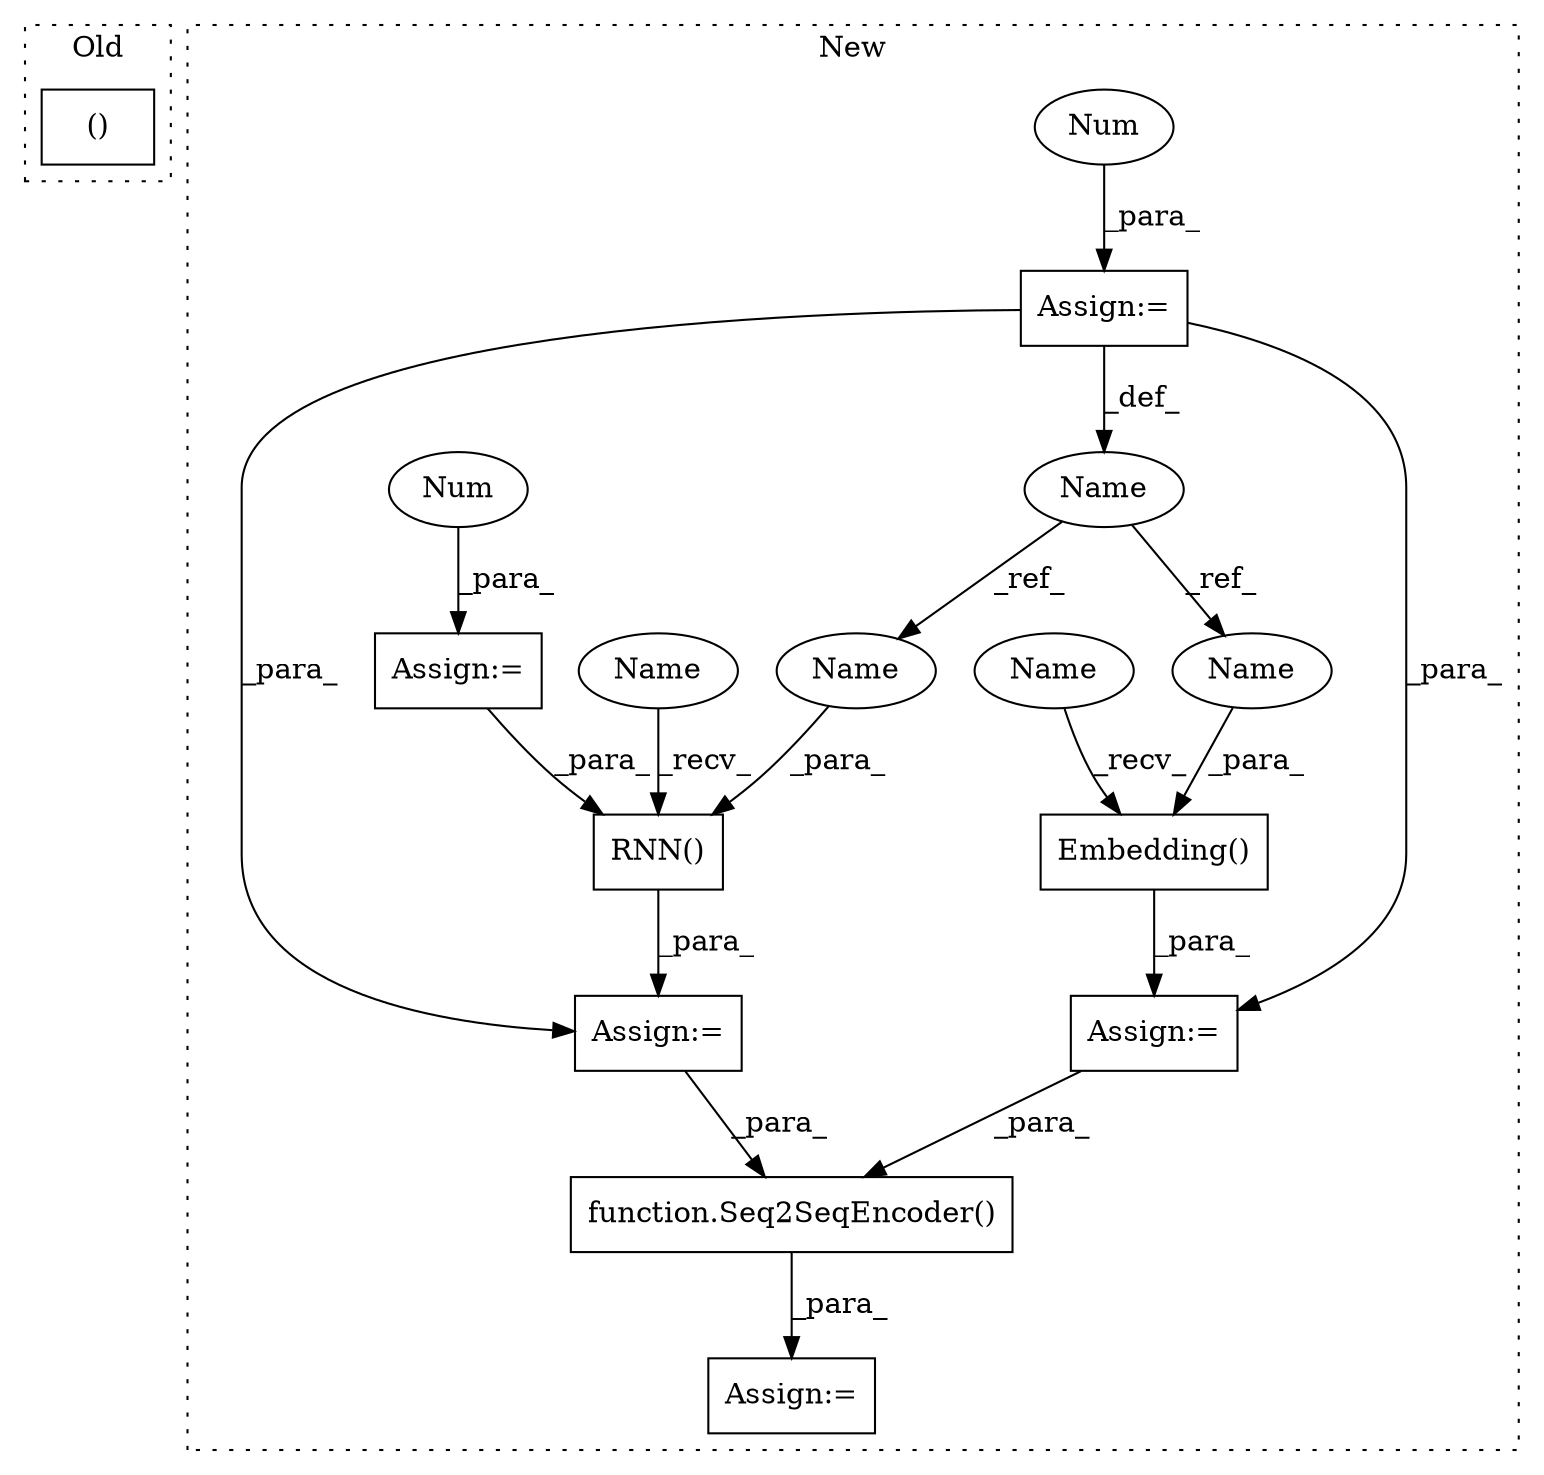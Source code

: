digraph G {
subgraph cluster0 {
1 [label="()" a="54" s="1767" l="13" shape="box"];
label = "Old";
style="dotted";
}
subgraph cluster1 {
2 [label="RNN()" a="75" s="1483,1517" l="7,135" shape="box"];
3 [label="Name" a="87" s="1216" l="14" shape="ellipse"];
4 [label="Embedding()" a="75" s="1421,1460" l="13,1" shape="box"];
5 [label="function.Seq2SeqEncoder()" a="75" s="1678,1713" l="15,1" shape="box"];
6 [label="Assign:=" a="68" s="1418" l="3" shape="box"];
7 [label="Assign:=" a="68" s="1230" l="3" shape="box"];
8 [label="Num" a="76" s="1233" l="2" shape="ellipse"];
9 [label="Assign:=" a="68" s="1256" l="3" shape="box"];
10 [label="Num" a="76" s="1259" l="2" shape="ellipse"];
11 [label="Assign:=" a="68" s="1675" l="3" shape="box"];
12 [label="Assign:=" a="68" s="1480" l="3" shape="box"];
13 [label="Name" a="87" s="1421" l="2" shape="ellipse"];
14 [label="Name" a="87" s="1483" l="2" shape="ellipse"];
15 [label="Name" a="87" s="1490" l="14" shape="ellipse"];
16 [label="Name" a="87" s="1446" l="14" shape="ellipse"];
label = "New";
style="dotted";
}
2 -> 12 [label="_para_"];
3 -> 15 [label="_ref_"];
3 -> 16 [label="_ref_"];
4 -> 6 [label="_para_"];
5 -> 11 [label="_para_"];
6 -> 5 [label="_para_"];
7 -> 6 [label="_para_"];
7 -> 3 [label="_def_"];
7 -> 12 [label="_para_"];
8 -> 7 [label="_para_"];
9 -> 2 [label="_para_"];
10 -> 9 [label="_para_"];
12 -> 5 [label="_para_"];
13 -> 4 [label="_recv_"];
14 -> 2 [label="_recv_"];
15 -> 2 [label="_para_"];
16 -> 4 [label="_para_"];
}